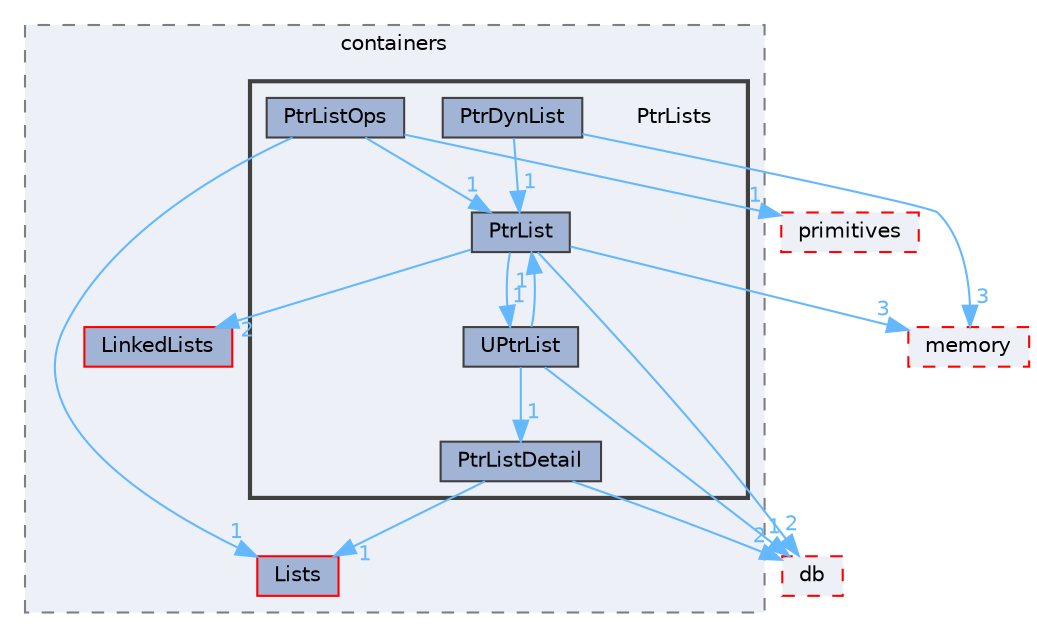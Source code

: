 digraph "src/OpenFOAM/containers/PtrLists"
{
 // LATEX_PDF_SIZE
  bgcolor="transparent";
  edge [fontname=Helvetica,fontsize=10,labelfontname=Helvetica,labelfontsize=10];
  node [fontname=Helvetica,fontsize=10,shape=box,height=0.2,width=0.4];
  compound=true
  subgraph clusterdir_19d0872053bde092be81d7fe3f56cbf7 {
    graph [ bgcolor="#edf0f7", pencolor="grey50", label="containers", fontname=Helvetica,fontsize=10 style="filled,dashed", URL="dir_19d0872053bde092be81d7fe3f56cbf7.html",tooltip=""]
  dir_1ceeb2d59d8f320bd70a3a0eeca6c137 [label="LinkedLists", fillcolor="#a2b4d6", color="red", style="filled", URL="dir_1ceeb2d59d8f320bd70a3a0eeca6c137.html",tooltip=""];
  dir_f87fe3b02e96c330e8a853ff310f1666 [label="Lists", fillcolor="#a2b4d6", color="red", style="filled", URL="dir_f87fe3b02e96c330e8a853ff310f1666.html",tooltip=""];
  subgraph clusterdir_c1da495c294d17e72ea15f67e347e9c2 {
    graph [ bgcolor="#edf0f7", pencolor="grey25", label="", fontname=Helvetica,fontsize=10 style="filled,bold", URL="dir_c1da495c294d17e72ea15f67e347e9c2.html",tooltip=""]
    dir_c1da495c294d17e72ea15f67e347e9c2 [shape=plaintext, label="PtrLists"];
  dir_9e8ef550a763355e49df7016bcdfaa28 [label="PtrDynList", fillcolor="#a2b4d6", color="grey25", style="filled", URL="dir_9e8ef550a763355e49df7016bcdfaa28.html",tooltip=""];
  dir_478193d4edf732803e27b080a2e15cce [label="PtrList", fillcolor="#a2b4d6", color="grey25", style="filled", URL="dir_478193d4edf732803e27b080a2e15cce.html",tooltip=""];
  dir_edf91e4bd2bcf3c35b777f321afacd27 [label="PtrListDetail", fillcolor="#a2b4d6", color="grey25", style="filled", URL="dir_edf91e4bd2bcf3c35b777f321afacd27.html",tooltip=""];
  dir_2f9613aae7cd3891923919fb54311fbc [label="PtrListOps", fillcolor="#a2b4d6", color="grey25", style="filled", URL="dir_2f9613aae7cd3891923919fb54311fbc.html",tooltip=""];
  dir_18eb0497f0e38955567a6ad295778573 [label="UPtrList", fillcolor="#a2b4d6", color="grey25", style="filled", URL="dir_18eb0497f0e38955567a6ad295778573.html",tooltip=""];
  }
  }
  dir_385a22dcc2f7120acb0f1a7a832b3b8d [label="memory", fillcolor="#edf0f7", color="red", style="filled,dashed", URL="dir_385a22dcc2f7120acb0f1a7a832b3b8d.html",tooltip=""];
  dir_3e50f45338116b169052b428016851aa [label="primitives", fillcolor="#edf0f7", color="red", style="filled,dashed", URL="dir_3e50f45338116b169052b428016851aa.html",tooltip=""];
  dir_63c634f7a7cfd679ac26c67fb30fc32f [label="db", fillcolor="#edf0f7", color="red", style="filled,dashed", URL="dir_63c634f7a7cfd679ac26c67fb30fc32f.html",tooltip=""];
  dir_9e8ef550a763355e49df7016bcdfaa28->dir_385a22dcc2f7120acb0f1a7a832b3b8d [headlabel="3", labeldistance=1.5 headhref="dir_003117_002352.html" href="dir_003117_002352.html" color="steelblue1" fontcolor="steelblue1"];
  dir_9e8ef550a763355e49df7016bcdfaa28->dir_478193d4edf732803e27b080a2e15cce [headlabel="1", labeldistance=1.5 headhref="dir_003117_003118.html" href="dir_003117_003118.html" color="steelblue1" fontcolor="steelblue1"];
  dir_478193d4edf732803e27b080a2e15cce->dir_18eb0497f0e38955567a6ad295778573 [headlabel="1", labeldistance=1.5 headhref="dir_003118_004235.html" href="dir_003118_004235.html" color="steelblue1" fontcolor="steelblue1"];
  dir_478193d4edf732803e27b080a2e15cce->dir_1ceeb2d59d8f320bd70a3a0eeca6c137 [headlabel="2", labeldistance=1.5 headhref="dir_003118_002218.html" href="dir_003118_002218.html" color="steelblue1" fontcolor="steelblue1"];
  dir_478193d4edf732803e27b080a2e15cce->dir_385a22dcc2f7120acb0f1a7a832b3b8d [headlabel="3", labeldistance=1.5 headhref="dir_003118_002352.html" href="dir_003118_002352.html" color="steelblue1" fontcolor="steelblue1"];
  dir_478193d4edf732803e27b080a2e15cce->dir_63c634f7a7cfd679ac26c67fb30fc32f [headlabel="2", labeldistance=1.5 headhref="dir_003118_000817.html" href="dir_003118_000817.html" color="steelblue1" fontcolor="steelblue1"];
  dir_edf91e4bd2bcf3c35b777f321afacd27->dir_63c634f7a7cfd679ac26c67fb30fc32f [headlabel="2", labeldistance=1.5 headhref="dir_003119_000817.html" href="dir_003119_000817.html" color="steelblue1" fontcolor="steelblue1"];
  dir_edf91e4bd2bcf3c35b777f321afacd27->dir_f87fe3b02e96c330e8a853ff310f1666 [headlabel="1", labeldistance=1.5 headhref="dir_003119_002237.html" href="dir_003119_002237.html" color="steelblue1" fontcolor="steelblue1"];
  dir_2f9613aae7cd3891923919fb54311fbc->dir_3e50f45338116b169052b428016851aa [headlabel="1", labeldistance=1.5 headhref="dir_003121_003069.html" href="dir_003121_003069.html" color="steelblue1" fontcolor="steelblue1"];
  dir_2f9613aae7cd3891923919fb54311fbc->dir_478193d4edf732803e27b080a2e15cce [headlabel="1", labeldistance=1.5 headhref="dir_003121_003118.html" href="dir_003121_003118.html" color="steelblue1" fontcolor="steelblue1"];
  dir_2f9613aae7cd3891923919fb54311fbc->dir_f87fe3b02e96c330e8a853ff310f1666 [headlabel="1", labeldistance=1.5 headhref="dir_003121_002237.html" href="dir_003121_002237.html" color="steelblue1" fontcolor="steelblue1"];
  dir_18eb0497f0e38955567a6ad295778573->dir_478193d4edf732803e27b080a2e15cce [headlabel="1", labeldistance=1.5 headhref="dir_004235_003118.html" href="dir_004235_003118.html" color="steelblue1" fontcolor="steelblue1"];
  dir_18eb0497f0e38955567a6ad295778573->dir_63c634f7a7cfd679ac26c67fb30fc32f [headlabel="1", labeldistance=1.5 headhref="dir_004235_000817.html" href="dir_004235_000817.html" color="steelblue1" fontcolor="steelblue1"];
  dir_18eb0497f0e38955567a6ad295778573->dir_edf91e4bd2bcf3c35b777f321afacd27 [headlabel="1", labeldistance=1.5 headhref="dir_004235_003119.html" href="dir_004235_003119.html" color="steelblue1" fontcolor="steelblue1"];
}
